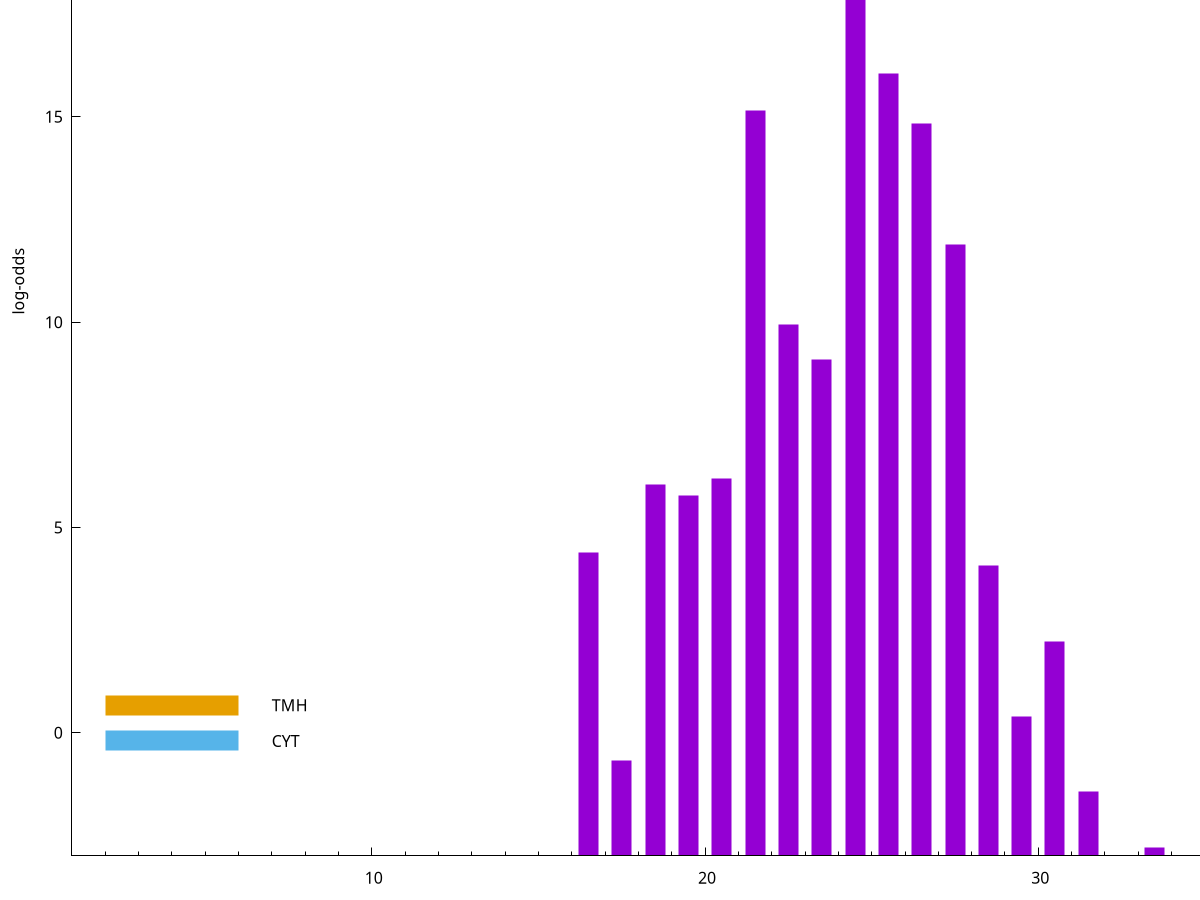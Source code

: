 set title "LipoP predictions for SRR4017849.gff"
set size 2., 1.4
set xrange [1:70] 
set mxtics 10
set yrange [-3:25]
set y2range [0:28]
set ylabel "log-odds"
set term postscript eps color solid "Helvetica" 30
set output "SRR4017849.gff215.eps"
set arrow from 2,20.738 to 6,20.738 nohead lt 1 lw 20
set label "SpI" at 7,20.738
set arrow from 2,0.668789 to 6,0.668789 nohead lt 4 lw 20
set label "TMH" at 7,0.668789
set arrow from 2,-0.200913 to 6,-0.200913 nohead lt 3 lw 20
set label "CYT" at 7,-0.200913
set arrow from 2,20.738 to 6,20.738 nohead lt 1 lw 20
set label "SpI" at 7,20.738
# NOTE: The scores below are the log-odds scores with the threshold
# NOTE: subtracted (a hack to make gnuplot make the histogram all
# NOTE: look nice).
plot "-" axes x1y2 title "" with impulses lt 1 lw 20
24.500000 23.618500
25.500000 19.049600
21.500000 18.148300
26.500000 17.836800
27.500000 14.900800
22.500000 12.947120
23.500000 12.093540
20.500000 9.196810
18.500000 9.037190
19.500000 8.785680
16.500000 7.378620
28.500000 7.071270
30.500000 5.233660
29.500000 3.386993
17.500000 2.332882
31.500000 1.574100
33.500000 0.203070
e
exit
